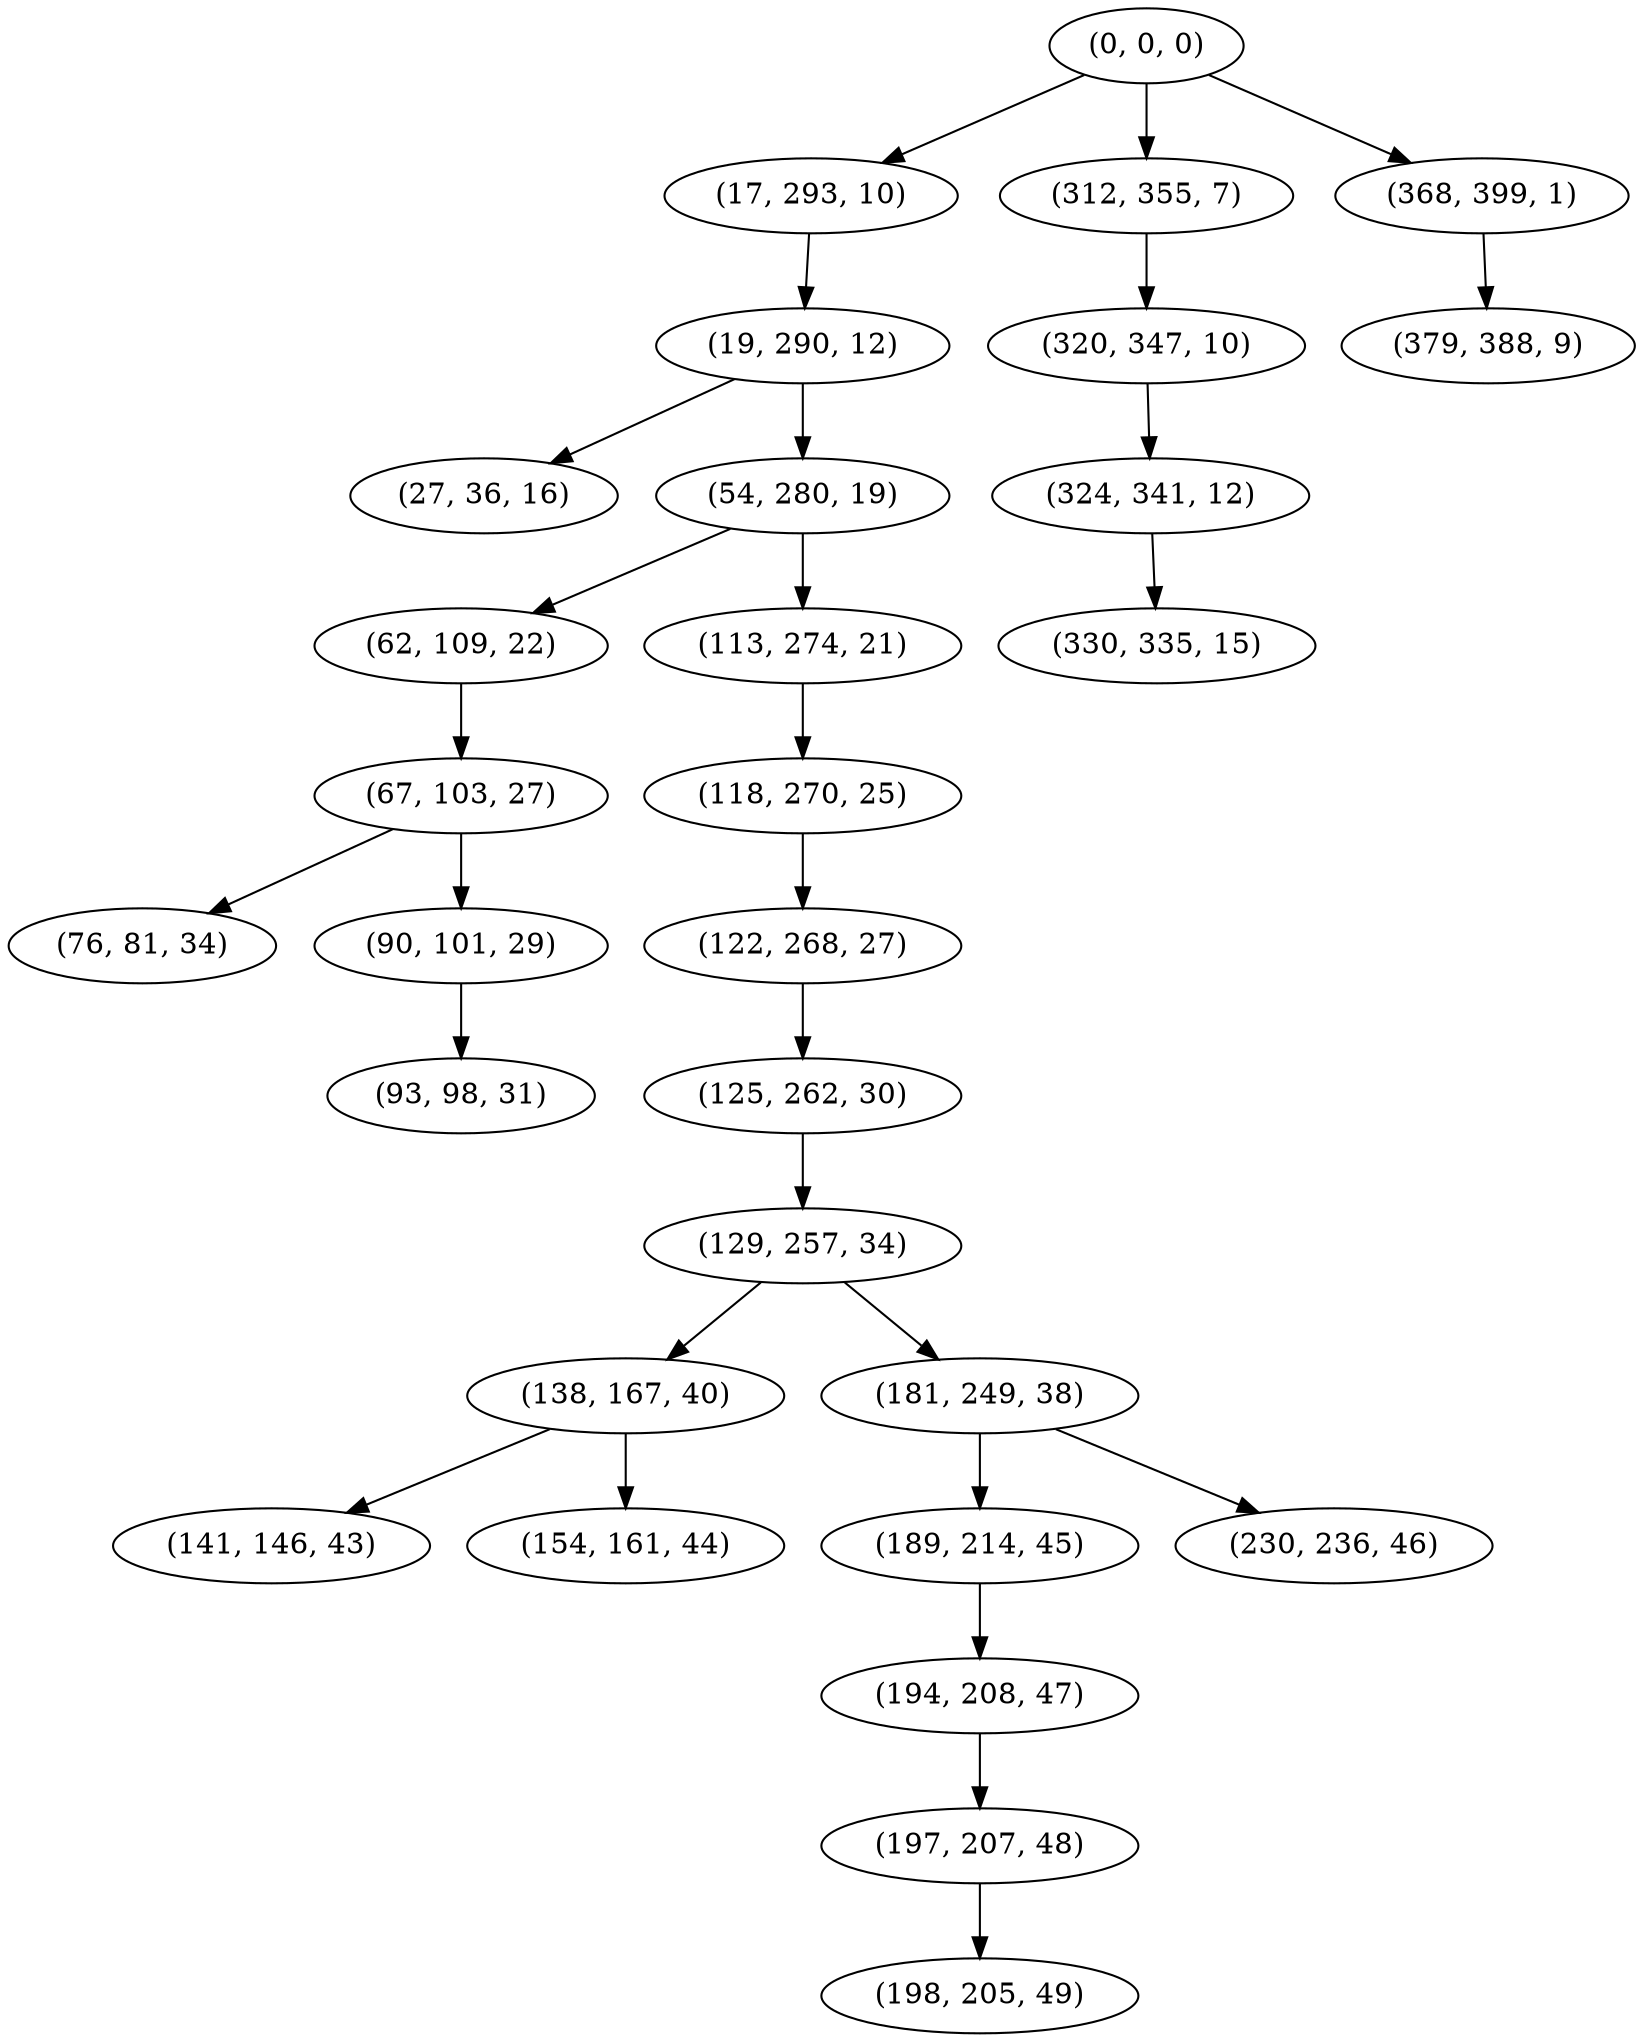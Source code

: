 digraph tree {
    "(0, 0, 0)";
    "(17, 293, 10)";
    "(19, 290, 12)";
    "(27, 36, 16)";
    "(54, 280, 19)";
    "(62, 109, 22)";
    "(67, 103, 27)";
    "(76, 81, 34)";
    "(90, 101, 29)";
    "(93, 98, 31)";
    "(113, 274, 21)";
    "(118, 270, 25)";
    "(122, 268, 27)";
    "(125, 262, 30)";
    "(129, 257, 34)";
    "(138, 167, 40)";
    "(141, 146, 43)";
    "(154, 161, 44)";
    "(181, 249, 38)";
    "(189, 214, 45)";
    "(194, 208, 47)";
    "(197, 207, 48)";
    "(198, 205, 49)";
    "(230, 236, 46)";
    "(312, 355, 7)";
    "(320, 347, 10)";
    "(324, 341, 12)";
    "(330, 335, 15)";
    "(368, 399, 1)";
    "(379, 388, 9)";
    "(0, 0, 0)" -> "(17, 293, 10)";
    "(0, 0, 0)" -> "(312, 355, 7)";
    "(0, 0, 0)" -> "(368, 399, 1)";
    "(17, 293, 10)" -> "(19, 290, 12)";
    "(19, 290, 12)" -> "(27, 36, 16)";
    "(19, 290, 12)" -> "(54, 280, 19)";
    "(54, 280, 19)" -> "(62, 109, 22)";
    "(54, 280, 19)" -> "(113, 274, 21)";
    "(62, 109, 22)" -> "(67, 103, 27)";
    "(67, 103, 27)" -> "(76, 81, 34)";
    "(67, 103, 27)" -> "(90, 101, 29)";
    "(90, 101, 29)" -> "(93, 98, 31)";
    "(113, 274, 21)" -> "(118, 270, 25)";
    "(118, 270, 25)" -> "(122, 268, 27)";
    "(122, 268, 27)" -> "(125, 262, 30)";
    "(125, 262, 30)" -> "(129, 257, 34)";
    "(129, 257, 34)" -> "(138, 167, 40)";
    "(129, 257, 34)" -> "(181, 249, 38)";
    "(138, 167, 40)" -> "(141, 146, 43)";
    "(138, 167, 40)" -> "(154, 161, 44)";
    "(181, 249, 38)" -> "(189, 214, 45)";
    "(181, 249, 38)" -> "(230, 236, 46)";
    "(189, 214, 45)" -> "(194, 208, 47)";
    "(194, 208, 47)" -> "(197, 207, 48)";
    "(197, 207, 48)" -> "(198, 205, 49)";
    "(312, 355, 7)" -> "(320, 347, 10)";
    "(320, 347, 10)" -> "(324, 341, 12)";
    "(324, 341, 12)" -> "(330, 335, 15)";
    "(368, 399, 1)" -> "(379, 388, 9)";
}
